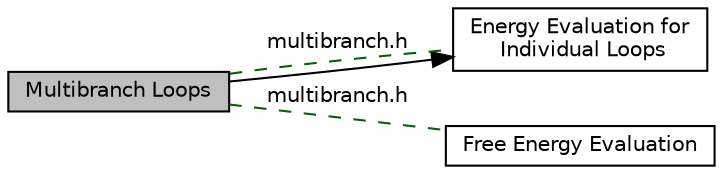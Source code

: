 digraph "Multibranch Loops"
{
  bgcolor="transparent";
  edge [fontname="Helvetica",fontsize="10",labelfontname="Helvetica",labelfontsize="10"];
  node [fontname="Helvetica",fontsize="10",shape=box];
  rankdir=LR;
  Node2 [label="Free Energy Evaluation",height=0.2,width=0.4,color="black",URL="$group__eval.html",tooltip="Functions and variables related to free energy evaluation of sequence/structure pairs."];
  Node1 [label="Energy Evaluation for\l Individual Loops",height=0.2,width=0.4,color="black",URL="$group__eval__loops.html",tooltip="Functions to evaluate the free energy of particular types of loops."];
  Node0 [label="Multibranch Loops",height=0.2,width=0.4,color="black", fillcolor="grey75", style="filled", fontcolor="black",tooltip="Functions to evaluate the free energy contributions for mutlibranch loops."];
  Node1->Node0 [shape=plaintext, dir="back", style="solid"];
  Node0->Node2 [shape=plaintext, label="multibranch.h", color="darkgreen", dir="none", style="dashed"];
  Node0->Node1 [shape=plaintext, label="multibranch.h", color="darkgreen", dir="none", style="dashed"];
}
